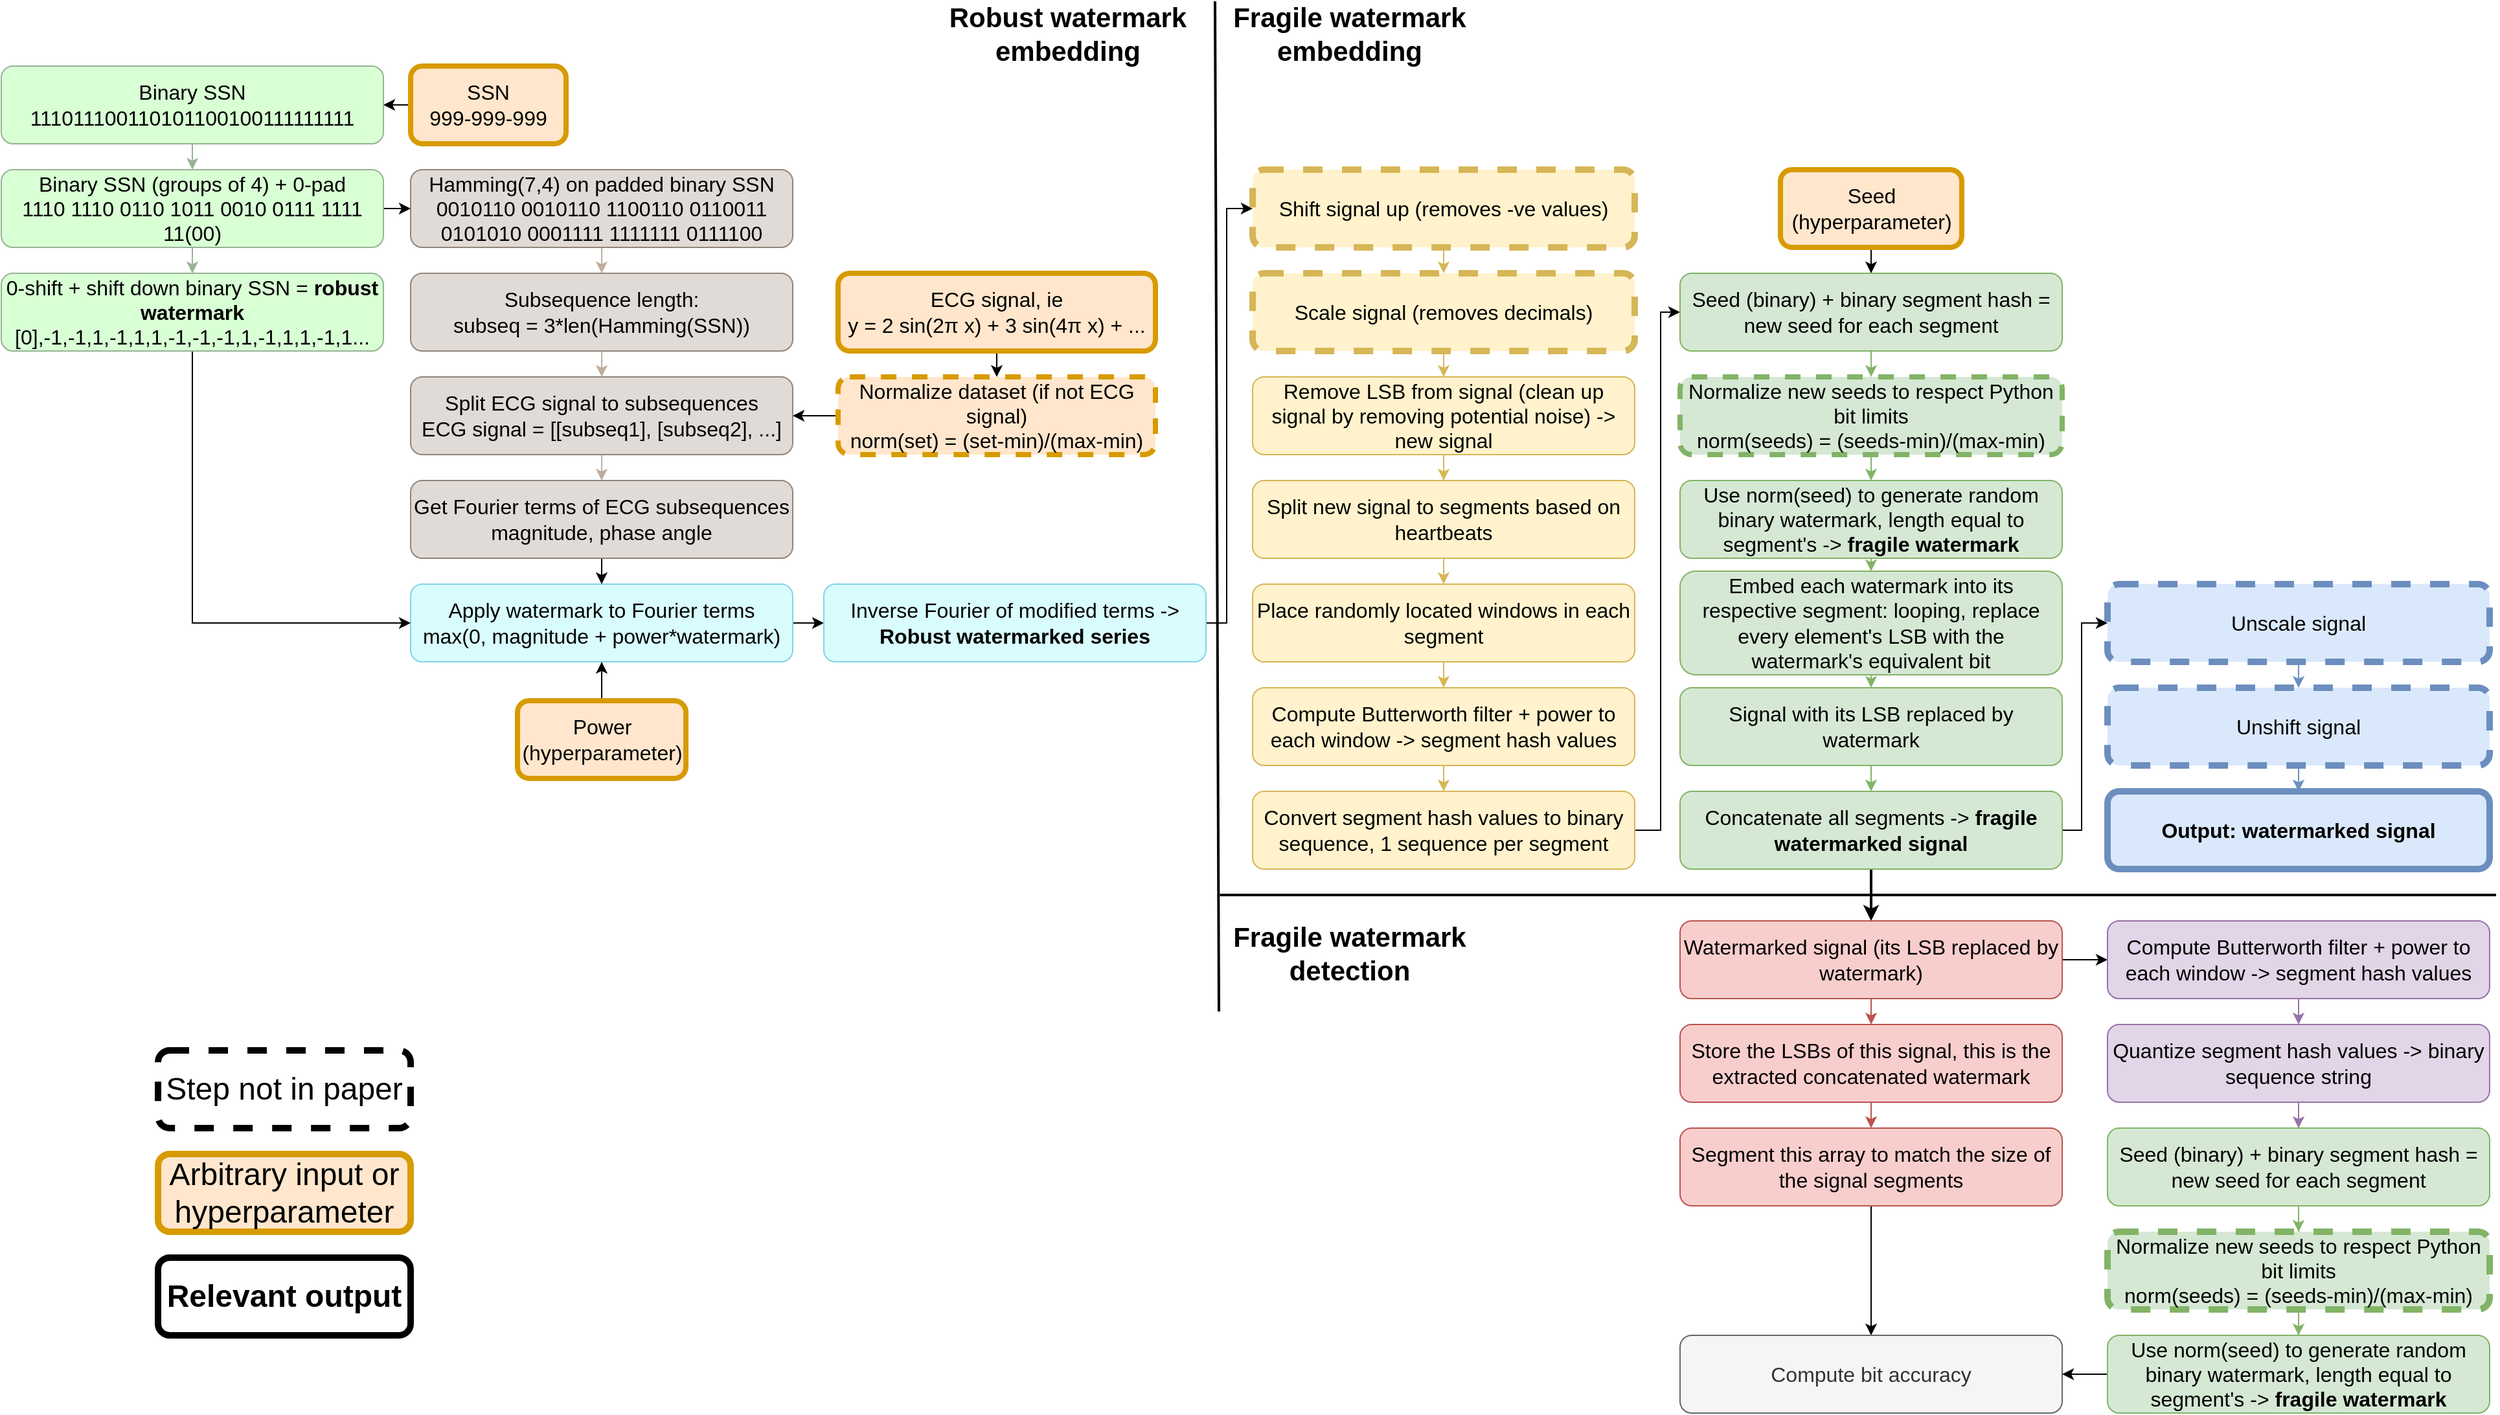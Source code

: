 <mxfile version="26.0.16">
  <diagram name="Page-1" id="JjwUheqJY2ZCm73Q5_2k">
    <mxGraphModel dx="2018" dy="2149" grid="1" gridSize="10" guides="1" tooltips="1" connect="1" arrows="1" fold="1" page="1" pageScale="1" pageWidth="850" pageHeight="1100" math="0" shadow="0">
      <root>
        <mxCell id="0" />
        <mxCell id="1" parent="0" />
        <mxCell id="Cq0JHI5AIDRnuN9baVrd-33" style="edgeStyle=orthogonalEdgeStyle;rounded=0;orthogonalLoop=1;jettySize=auto;html=1;entryX=1;entryY=0.5;entryDx=0;entryDy=0;fontSize=16;" parent="1" source="SMrcyNEO39rnpp6A6giR-1" target="SMrcyNEO39rnpp6A6giR-2" edge="1">
          <mxGeometry relative="1" as="geometry">
            <Array as="points">
              <mxPoint x="390" y="-80" />
              <mxPoint x="390" y="-80" />
            </Array>
          </mxGeometry>
        </mxCell>
        <mxCell id="SMrcyNEO39rnpp6A6giR-1" value="&lt;div&gt;&lt;font&gt;SSN&lt;/font&gt;&lt;/div&gt;&lt;div&gt;&lt;font&gt;999-999-999&lt;/font&gt;&lt;/div&gt;" style="rounded=1;whiteSpace=wrap;html=1;fillColor=#ffe6cc;strokeColor=#d79b00;fontSize=16;strokeWidth=4;" parent="1" vertex="1">
          <mxGeometry x="400" y="-110" width="120" height="60" as="geometry" />
        </mxCell>
        <mxCell id="Cq0JHI5AIDRnuN9baVrd-112" style="edgeStyle=orthogonalEdgeStyle;rounded=0;orthogonalLoop=1;jettySize=auto;html=1;exitX=0.5;exitY=1;exitDx=0;exitDy=0;entryX=0.5;entryY=0;entryDx=0;entryDy=0;fillColor=#dae8fc;strokeColor=#97B295;fontSize=16;" parent="1" source="SMrcyNEO39rnpp6A6giR-2" target="Cq0JHI5AIDRnuN9baVrd-1" edge="1">
          <mxGeometry relative="1" as="geometry" />
        </mxCell>
        <mxCell id="SMrcyNEO39rnpp6A6giR-2" value="&lt;div&gt;&lt;font&gt;Binary SSN&lt;/font&gt;&lt;/div&gt;&lt;div&gt;111011100110101&lt;span style=&quot;background-color: transparent; color: light-dark(rgb(0, 0, 0), rgb(255, 255, 255));&quot;&gt;100100111111111&lt;/span&gt;&lt;/div&gt;" style="rounded=1;whiteSpace=wrap;html=1;fillColor=#D9FFD5;strokeColor=#97B295;fontSize=16;" parent="1" vertex="1">
          <mxGeometry x="84" y="-110" width="295" height="60" as="geometry" />
        </mxCell>
        <mxCell id="Cq0JHI5AIDRnuN9baVrd-34" style="edgeStyle=orthogonalEdgeStyle;rounded=0;orthogonalLoop=1;jettySize=auto;html=1;entryX=0.5;entryY=0;entryDx=0;entryDy=0;fillColor=#d5e8d4;strokeColor=#BEAD9E;fontSize=16;" parent="1" source="SMrcyNEO39rnpp6A6giR-4" target="Cq0JHI5AIDRnuN9baVrd-4" edge="1">
          <mxGeometry relative="1" as="geometry" />
        </mxCell>
        <mxCell id="SMrcyNEO39rnpp6A6giR-4" value="&lt;div&gt;Hamming(7,4) on padded binary SSN&lt;/div&gt;&lt;div&gt;0010110 0010110 1100110 0110011 0101010 0001111 1111111 0111100&lt;/div&gt;" style="rounded=1;whiteSpace=wrap;html=1;fillColor=#E1DBD7;strokeColor=#918579;fontSize=16;" parent="1" vertex="1">
          <mxGeometry x="400" y="-30" width="295" height="60" as="geometry" />
        </mxCell>
        <mxCell id="Cq0JHI5AIDRnuN9baVrd-28" style="edgeStyle=orthogonalEdgeStyle;rounded=0;orthogonalLoop=1;jettySize=auto;html=1;exitX=0.5;exitY=1;exitDx=0;exitDy=0;entryX=0.5;entryY=0;entryDx=0;entryDy=0;fillColor=#d5e8d4;strokeColor=#BEAD9E;fontSize=16;" parent="1" source="SMrcyNEO39rnpp6A6giR-6" target="SMrcyNEO39rnpp6A6giR-12" edge="1">
          <mxGeometry relative="1" as="geometry" />
        </mxCell>
        <mxCell id="SMrcyNEO39rnpp6A6giR-6" value="&lt;div&gt;Split ECG signal to subsequences&lt;/div&gt;ECG signal = [[subseq1], [subseq2], ...]" style="rounded=1;whiteSpace=wrap;html=1;fillColor=#E1DBD7;strokeColor=#918579;fontSize=16;" parent="1" vertex="1">
          <mxGeometry x="400" y="130" width="295" height="60" as="geometry" />
        </mxCell>
        <mxCell id="Cq0JHI5AIDRnuN9baVrd-30" style="edgeStyle=orthogonalEdgeStyle;rounded=0;orthogonalLoop=1;jettySize=auto;html=1;exitX=1;exitY=0.5;exitDx=0;exitDy=0;entryX=0;entryY=0.5;entryDx=0;entryDy=0;fontSize=16;" parent="1" source="SMrcyNEO39rnpp6A6giR-8" target="SMrcyNEO39rnpp6A6giR-10" edge="1">
          <mxGeometry relative="1" as="geometry" />
        </mxCell>
        <mxCell id="SMrcyNEO39rnpp6A6giR-8" value="&lt;div&gt;Apply watermark to Fourier terms&lt;/div&gt;&lt;div&gt;max(0, magnitude + power*watermark)&lt;/div&gt;" style="rounded=1;whiteSpace=wrap;html=1;fillColor=#D9FCFF;strokeColor=#85D3E3;fontSize=16;" parent="1" vertex="1">
          <mxGeometry x="400" y="290" width="295" height="60" as="geometry" />
        </mxCell>
        <mxCell id="Cq0JHI5AIDRnuN9baVrd-8" style="edgeStyle=orthogonalEdgeStyle;rounded=0;orthogonalLoop=1;jettySize=auto;html=1;entryX=0;entryY=0.5;entryDx=0;entryDy=0;exitX=1;exitY=0.5;exitDx=0;exitDy=0;" parent="1" source="SMrcyNEO39rnpp6A6giR-10" target="Cq0JHI5AIDRnuN9baVrd-5" edge="1">
          <mxGeometry relative="1" as="geometry">
            <mxPoint x="995" y="270" as="sourcePoint" />
            <Array as="points">
              <mxPoint x="1030" y="320" />
              <mxPoint x="1030" />
            </Array>
          </mxGeometry>
        </mxCell>
        <mxCell id="SMrcyNEO39rnpp6A6giR-10" value="Inverse Fourier of modified terms -&amp;gt; &lt;b&gt;Robust watermarked series&lt;/b&gt;" style="rounded=1;whiteSpace=wrap;html=1;fillColor=#D9FCFF;strokeColor=#85D3E3;fontSize=16;" parent="1" vertex="1">
          <mxGeometry x="719" y="290" width="295" height="60" as="geometry" />
        </mxCell>
        <mxCell id="Zp84ywPQOoTxNbxMG8Mf-1" style="edgeStyle=orthogonalEdgeStyle;rounded=0;orthogonalLoop=1;jettySize=auto;html=1;exitX=0.5;exitY=1;exitDx=0;exitDy=0;entryX=0.5;entryY=0;entryDx=0;entryDy=0;fontSize=16;" parent="1" source="SMrcyNEO39rnpp6A6giR-12" target="SMrcyNEO39rnpp6A6giR-8" edge="1">
          <mxGeometry relative="1" as="geometry" />
        </mxCell>
        <mxCell id="SMrcyNEO39rnpp6A6giR-12" value="&lt;div&gt;Get Fourier terms of ECG subsequences&lt;/div&gt;&lt;div&gt;magnitude, phase angle&lt;/div&gt;" style="rounded=1;whiteSpace=wrap;html=1;fillColor=#E1DBD7;strokeColor=#918579;fontSize=16;" parent="1" vertex="1">
          <mxGeometry x="400" y="210" width="295" height="60" as="geometry" />
        </mxCell>
        <mxCell id="Cq0JHI5AIDRnuN9baVrd-104" style="edgeStyle=orthogonalEdgeStyle;rounded=0;orthogonalLoop=1;jettySize=auto;html=1;exitX=0.5;exitY=1;exitDx=0;exitDy=0;entryX=0.5;entryY=0;entryDx=0;entryDy=0;fillColor=#fff2cc;strokeColor=#d6b656;" parent="1" source="SMrcyNEO39rnpp6A6giR-15" target="Cq0JHI5AIDRnuN9baVrd-9" edge="1">
          <mxGeometry relative="1" as="geometry" />
        </mxCell>
        <mxCell id="SMrcyNEO39rnpp6A6giR-15" value="Place randomly located windows in each segment" style="rounded=1;whiteSpace=wrap;html=1;fillColor=#fff2cc;strokeColor=#d6b656;fontSize=16;" parent="1" vertex="1">
          <mxGeometry x="1050" y="290" width="295" height="60" as="geometry" />
        </mxCell>
        <mxCell id="Cq0JHI5AIDRnuN9baVrd-103" style="edgeStyle=orthogonalEdgeStyle;rounded=0;orthogonalLoop=1;jettySize=auto;html=1;exitX=0.5;exitY=1;exitDx=0;exitDy=0;entryX=0.5;entryY=0;entryDx=0;entryDy=0;fillColor=#fff2cc;strokeColor=#d6b656;" parent="1" source="SMrcyNEO39rnpp6A6giR-16" target="SMrcyNEO39rnpp6A6giR-15" edge="1">
          <mxGeometry relative="1" as="geometry" />
        </mxCell>
        <mxCell id="SMrcyNEO39rnpp6A6giR-16" value="Split new signal to segments based on heartbeats" style="rounded=1;whiteSpace=wrap;html=1;fillColor=#fff2cc;strokeColor=#d6b656;fontSize=16;" parent="1" vertex="1">
          <mxGeometry x="1050" y="210" width="295" height="60" as="geometry" />
        </mxCell>
        <mxCell id="Zp84ywPQOoTxNbxMG8Mf-4" style="edgeStyle=orthogonalEdgeStyle;rounded=0;orthogonalLoop=1;jettySize=auto;html=1;exitX=0.5;exitY=1;exitDx=0;exitDy=0;entryX=0.5;entryY=0;entryDx=0;entryDy=0;fillColor=#dae8fc;strokeColor=#97B295;fontSize=16;" parent="1" source="Cq0JHI5AIDRnuN9baVrd-1" target="Cq0JHI5AIDRnuN9baVrd-3" edge="1">
          <mxGeometry relative="1" as="geometry" />
        </mxCell>
        <mxCell id="HvZ12z2A3zEfFmUan3BK-6" style="edgeStyle=orthogonalEdgeStyle;rounded=0;orthogonalLoop=1;jettySize=auto;html=1;exitX=1;exitY=0.5;exitDx=0;exitDy=0;entryX=0;entryY=0.5;entryDx=0;entryDy=0;" parent="1" source="Cq0JHI5AIDRnuN9baVrd-1" target="SMrcyNEO39rnpp6A6giR-4" edge="1">
          <mxGeometry relative="1" as="geometry" />
        </mxCell>
        <mxCell id="Cq0JHI5AIDRnuN9baVrd-1" value="&lt;div&gt;&lt;font&gt;Binary SSN (groups of 4) + 0-pad&lt;/font&gt;&lt;/div&gt;1110 1110 0110 1011 0010 0111 1111 11(00)" style="rounded=1;whiteSpace=wrap;html=1;fillColor=#D9FFD5;strokeColor=#97B295;fontSize=16;" parent="1" vertex="1">
          <mxGeometry x="84" y="-30" width="295" height="60" as="geometry" />
        </mxCell>
        <mxCell id="Zp84ywPQOoTxNbxMG8Mf-2" style="edgeStyle=orthogonalEdgeStyle;rounded=0;orthogonalLoop=1;jettySize=auto;html=1;exitX=0;exitY=0.5;exitDx=0;exitDy=0;entryX=1;entryY=0.5;entryDx=0;entryDy=0;fontSize=16;" parent="1" source="8kuGSAKnyYprmqJmAEE8-1" target="SMrcyNEO39rnpp6A6giR-6" edge="1">
          <mxGeometry relative="1" as="geometry" />
        </mxCell>
        <mxCell id="8kuGSAKnyYprmqJmAEE8-2" style="edgeStyle=orthogonalEdgeStyle;rounded=0;orthogonalLoop=1;jettySize=auto;html=1;exitX=0.5;exitY=1;exitDx=0;exitDy=0;entryX=0.5;entryY=0;entryDx=0;entryDy=0;" edge="1" parent="1" source="Cq0JHI5AIDRnuN9baVrd-2" target="8kuGSAKnyYprmqJmAEE8-1">
          <mxGeometry relative="1" as="geometry" />
        </mxCell>
        <mxCell id="Cq0JHI5AIDRnuN9baVrd-2" value="&lt;div&gt;ECG signal, ie&lt;/div&gt;&lt;div&gt;y = 2 sin(2π x) + 3 sin(4π x) + ...&lt;/div&gt;" style="rounded=1;whiteSpace=wrap;html=1;fillColor=#ffe6cc;strokeColor=#d79b00;fontSize=16;strokeWidth=4;" parent="1" vertex="1">
          <mxGeometry x="730" y="50" width="245" height="60" as="geometry" />
        </mxCell>
        <mxCell id="Cq0JHI5AIDRnuN9baVrd-94" style="edgeStyle=orthogonalEdgeStyle;rounded=0;orthogonalLoop=1;jettySize=auto;html=1;entryX=0;entryY=0.5;entryDx=0;entryDy=0;fontSize=16;exitX=0.5;exitY=1;exitDx=0;exitDy=0;" parent="1" source="Cq0JHI5AIDRnuN9baVrd-3" target="SMrcyNEO39rnpp6A6giR-8" edge="1">
          <mxGeometry relative="1" as="geometry">
            <Array as="points">
              <mxPoint x="231" y="320" />
            </Array>
          </mxGeometry>
        </mxCell>
        <mxCell id="Cq0JHI5AIDRnuN9baVrd-3" value="0-shift + shift down binary SSN = &lt;b&gt;robust watermark&lt;/b&gt;&lt;div&gt;&lt;div&gt;[0],-1,-1,1,-1,1,1,-1,-1,-1,1,-1,1,1,-1,1...&lt;/div&gt;&lt;/div&gt;" style="rounded=1;whiteSpace=wrap;html=1;fillColor=#D9FFD5;strokeColor=#97B295;fontSize=16;" parent="1" vertex="1">
          <mxGeometry x="84" y="50" width="295" height="60" as="geometry" />
        </mxCell>
        <mxCell id="Cq0JHI5AIDRnuN9baVrd-93" style="edgeStyle=orthogonalEdgeStyle;rounded=0;orthogonalLoop=1;jettySize=auto;html=1;entryX=0.5;entryY=0;entryDx=0;entryDy=0;fillColor=#d5e8d4;strokeColor=#BEAD9E;fontSize=16;" parent="1" source="Cq0JHI5AIDRnuN9baVrd-4" target="SMrcyNEO39rnpp6A6giR-6" edge="1">
          <mxGeometry relative="1" as="geometry" />
        </mxCell>
        <mxCell id="Cq0JHI5AIDRnuN9baVrd-4" value="&lt;div&gt;Subsequence length:&lt;/div&gt;&lt;div&gt;subseq = 3*len(Hamming(SSN))&lt;/div&gt;" style="rounded=1;whiteSpace=wrap;html=1;fillColor=#E1DBD7;strokeColor=#918579;fontSize=16;" parent="1" vertex="1">
          <mxGeometry x="400" y="50" width="295" height="60" as="geometry" />
        </mxCell>
        <mxCell id="Cq0JHI5AIDRnuN9baVrd-96" style="edgeStyle=orthogonalEdgeStyle;rounded=0;orthogonalLoop=1;jettySize=auto;html=1;exitX=0.5;exitY=1;exitDx=0;exitDy=0;entryX=0.5;entryY=0;entryDx=0;entryDy=0;fillColor=#fff2cc;strokeColor=#d6b656;" parent="1" source="Cq0JHI5AIDRnuN9baVrd-5" target="Cq0JHI5AIDRnuN9baVrd-6" edge="1">
          <mxGeometry relative="1" as="geometry" />
        </mxCell>
        <mxCell id="Cq0JHI5AIDRnuN9baVrd-5" value="Shift signal up (removes -ve values)" style="rounded=1;whiteSpace=wrap;html=1;fillColor=#fff2cc;strokeColor=#d6b656;fontSize=16;strokeWidth=5;dashed=1;" parent="1" vertex="1">
          <mxGeometry x="1050" y="-30" width="295" height="60" as="geometry" />
        </mxCell>
        <mxCell id="Cq0JHI5AIDRnuN9baVrd-97" style="edgeStyle=orthogonalEdgeStyle;rounded=0;orthogonalLoop=1;jettySize=auto;html=1;entryX=0.5;entryY=0;entryDx=0;entryDy=0;fillColor=#fff2cc;strokeColor=#d6b656;" parent="1" source="Cq0JHI5AIDRnuN9baVrd-6" target="Cq0JHI5AIDRnuN9baVrd-7" edge="1">
          <mxGeometry relative="1" as="geometry" />
        </mxCell>
        <mxCell id="Cq0JHI5AIDRnuN9baVrd-6" value="Scale signal (removes decimals)" style="rounded=1;whiteSpace=wrap;html=1;fillColor=#fff2cc;strokeColor=#d6b656;fontSize=16;dashed=1;strokeWidth=5;" parent="1" vertex="1">
          <mxGeometry x="1050" y="50" width="295" height="60" as="geometry" />
        </mxCell>
        <mxCell id="Cq0JHI5AIDRnuN9baVrd-38" style="edgeStyle=orthogonalEdgeStyle;rounded=0;orthogonalLoop=1;jettySize=auto;html=1;entryX=0.5;entryY=0;entryDx=0;entryDy=0;fillColor=#fff2cc;strokeColor=#d6b656;" parent="1" source="Cq0JHI5AIDRnuN9baVrd-7" target="SMrcyNEO39rnpp6A6giR-16" edge="1">
          <mxGeometry relative="1" as="geometry" />
        </mxCell>
        <mxCell id="Cq0JHI5AIDRnuN9baVrd-7" value="Remove LSB from signal (clean up signal by removing potential noise) -&amp;gt; new signal" style="rounded=1;whiteSpace=wrap;html=1;fillColor=#fff2cc;strokeColor=#d6b656;fontSize=16;" parent="1" vertex="1">
          <mxGeometry x="1050" y="130" width="295" height="60" as="geometry" />
        </mxCell>
        <mxCell id="Cq0JHI5AIDRnuN9baVrd-41" style="edgeStyle=orthogonalEdgeStyle;rounded=0;orthogonalLoop=1;jettySize=auto;html=1;exitX=0.5;exitY=1;exitDx=0;exitDy=0;entryX=0.5;entryY=0;entryDx=0;entryDy=0;fillColor=#fff2cc;strokeColor=#d6b656;" parent="1" source="Cq0JHI5AIDRnuN9baVrd-9" target="Cq0JHI5AIDRnuN9baVrd-11" edge="1">
          <mxGeometry relative="1" as="geometry" />
        </mxCell>
        <mxCell id="Cq0JHI5AIDRnuN9baVrd-55" style="edgeStyle=orthogonalEdgeStyle;rounded=0;orthogonalLoop=1;jettySize=auto;html=1;exitX=1;exitY=0.5;exitDx=0;exitDy=0;entryX=0;entryY=0.5;entryDx=0;entryDy=0;" parent="1" source="Cq0JHI5AIDRnuN9baVrd-11" target="Cq0JHI5AIDRnuN9baVrd-12" edge="1">
          <mxGeometry relative="1" as="geometry">
            <Array as="points">
              <mxPoint x="1365" y="480" />
              <mxPoint x="1365" y="80" />
            </Array>
          </mxGeometry>
        </mxCell>
        <mxCell id="Cq0JHI5AIDRnuN9baVrd-11" value="Convert segment hash values to binary sequence, 1 sequence per segment" style="rounded=1;whiteSpace=wrap;html=1;fillColor=#fff2cc;strokeColor=#d6b656;fontSize=16;" parent="1" vertex="1">
          <mxGeometry x="1050" y="450" width="295" height="60" as="geometry" />
        </mxCell>
        <mxCell id="Cq0JHI5AIDRnuN9baVrd-107" style="edgeStyle=orthogonalEdgeStyle;rounded=0;orthogonalLoop=1;jettySize=auto;html=1;exitX=0.5;exitY=1;exitDx=0;exitDy=0;entryX=0.5;entryY=0;entryDx=0;entryDy=0;fillColor=#d5e8d4;strokeColor=#82b366;" parent="1" source="Cq0JHI5AIDRnuN9baVrd-12" target="Cq0JHI5AIDRnuN9baVrd-13" edge="1">
          <mxGeometry relative="1" as="geometry" />
        </mxCell>
        <mxCell id="Cq0JHI5AIDRnuN9baVrd-12" value="Seed (binary) + binary segment hash = new seed for each segment" style="rounded=1;whiteSpace=wrap;html=1;fillColor=#d5e8d4;strokeColor=#82b366;fontSize=16;" parent="1" vertex="1">
          <mxGeometry x="1380" y="50" width="295" height="60" as="geometry" />
        </mxCell>
        <mxCell id="Cq0JHI5AIDRnuN9baVrd-108" style="edgeStyle=orthogonalEdgeStyle;rounded=0;orthogonalLoop=1;jettySize=auto;html=1;exitX=0.5;exitY=1;exitDx=0;exitDy=0;entryX=0.5;entryY=0;entryDx=0;entryDy=0;fillColor=#d5e8d4;strokeColor=#82b366;" parent="1" source="Cq0JHI5AIDRnuN9baVrd-13" target="Cq0JHI5AIDRnuN9baVrd-14" edge="1">
          <mxGeometry relative="1" as="geometry" />
        </mxCell>
        <mxCell id="Cq0JHI5AIDRnuN9baVrd-13" value="&lt;div&gt;Normalize new seeds to respect Python bit limits&lt;/div&gt;&lt;div&gt;norm(seeds) = (seeds-min)/(max-min)&lt;/div&gt;" style="rounded=1;whiteSpace=wrap;html=1;fillColor=#d5e8d4;strokeColor=#82b366;fontSize=16;strokeWidth=4;dashed=1;" parent="1" vertex="1">
          <mxGeometry x="1380" y="130" width="295" height="60" as="geometry" />
        </mxCell>
        <mxCell id="Cq0JHI5AIDRnuN9baVrd-109" style="edgeStyle=orthogonalEdgeStyle;rounded=0;orthogonalLoop=1;jettySize=auto;html=1;exitX=0.5;exitY=1;exitDx=0;exitDy=0;entryX=0.5;entryY=0;entryDx=0;entryDy=0;fillColor=#d5e8d4;strokeColor=#82b366;" parent="1" source="Cq0JHI5AIDRnuN9baVrd-14" target="Cq0JHI5AIDRnuN9baVrd-15" edge="1">
          <mxGeometry relative="1" as="geometry" />
        </mxCell>
        <mxCell id="Cq0JHI5AIDRnuN9baVrd-14" value="Use norm(seed) to generate random binary watermark, length equal to segment&#39;s -&amp;gt; &lt;b&gt;fragile watermark&lt;/b&gt;" style="rounded=1;whiteSpace=wrap;html=1;fillColor=#d5e8d4;strokeColor=#82b366;fontSize=16;" parent="1" vertex="1">
          <mxGeometry x="1380" y="210" width="295" height="60" as="geometry" />
        </mxCell>
        <mxCell id="Cq0JHI5AIDRnuN9baVrd-106" style="edgeStyle=orthogonalEdgeStyle;rounded=0;orthogonalLoop=1;jettySize=auto;html=1;exitX=0.5;exitY=1;exitDx=0;exitDy=0;entryX=0.5;entryY=0;entryDx=0;entryDy=0;fillColor=#d5e8d4;strokeColor=#82b366;" parent="1" source="Cq0JHI5AIDRnuN9baVrd-15" target="Cq0JHI5AIDRnuN9baVrd-16" edge="1">
          <mxGeometry relative="1" as="geometry" />
        </mxCell>
        <mxCell id="Cq0JHI5AIDRnuN9baVrd-15" value="&lt;div&gt;Embed each watermark into its respective segment: looping, replace every element&#39;s LSB with the watermark&#39;s equivalent bit&lt;/div&gt;" style="rounded=1;whiteSpace=wrap;html=1;fillColor=#d5e8d4;strokeColor=#82b366;fontSize=16;" parent="1" vertex="1">
          <mxGeometry x="1380" y="280" width="295" height="80" as="geometry" />
        </mxCell>
        <mxCell id="Cq0JHI5AIDRnuN9baVrd-47" style="edgeStyle=orthogonalEdgeStyle;rounded=0;orthogonalLoop=1;jettySize=auto;html=1;exitX=0.5;exitY=1;exitDx=0;exitDy=0;entryX=0.5;entryY=0;entryDx=0;entryDy=0;fillColor=#d5e8d4;strokeColor=#82b366;" parent="1" source="Cq0JHI5AIDRnuN9baVrd-16" target="Cq0JHI5AIDRnuN9baVrd-17" edge="1">
          <mxGeometry relative="1" as="geometry" />
        </mxCell>
        <mxCell id="Cq0JHI5AIDRnuN9baVrd-16" value="&lt;div&gt;Signal with its LSB replaced by watermark&lt;/div&gt;" style="rounded=1;whiteSpace=wrap;html=1;fillColor=#d5e8d4;strokeColor=#82b366;fontSize=16;" parent="1" vertex="1">
          <mxGeometry x="1380" y="370" width="295" height="60" as="geometry" />
        </mxCell>
        <mxCell id="Cq0JHI5AIDRnuN9baVrd-59" style="edgeStyle=orthogonalEdgeStyle;rounded=0;orthogonalLoop=1;jettySize=auto;html=1;exitX=1;exitY=0.5;exitDx=0;exitDy=0;entryX=0;entryY=0.5;entryDx=0;entryDy=0;" parent="1" source="Cq0JHI5AIDRnuN9baVrd-17" target="Cq0JHI5AIDRnuN9baVrd-18" edge="1">
          <mxGeometry relative="1" as="geometry">
            <Array as="points">
              <mxPoint x="1690" y="480" />
              <mxPoint x="1690" y="320" />
            </Array>
          </mxGeometry>
        </mxCell>
        <mxCell id="Cq0JHI5AIDRnuN9baVrd-102" style="edgeStyle=orthogonalEdgeStyle;rounded=0;orthogonalLoop=1;jettySize=auto;html=1;entryX=0.5;entryY=0;entryDx=0;entryDy=0;strokeWidth=2;" parent="1" source="Cq0JHI5AIDRnuN9baVrd-17" target="Cq0JHI5AIDRnuN9baVrd-65" edge="1">
          <mxGeometry relative="1" as="geometry">
            <Array as="points">
              <mxPoint x="1528" y="530" />
              <mxPoint x="1528" y="530" />
            </Array>
          </mxGeometry>
        </mxCell>
        <mxCell id="Cq0JHI5AIDRnuN9baVrd-17" value="&lt;div&gt;Concatenate all segments -&amp;gt; &lt;b&gt;fragile watermarked signal&lt;/b&gt;&lt;/div&gt;" style="rounded=1;whiteSpace=wrap;html=1;fillColor=#d5e8d4;strokeColor=#82b366;fontSize=16;" parent="1" vertex="1">
          <mxGeometry x="1380" y="450" width="295" height="60" as="geometry" />
        </mxCell>
        <mxCell id="Cq0JHI5AIDRnuN9baVrd-105" style="edgeStyle=orthogonalEdgeStyle;rounded=0;orthogonalLoop=1;jettySize=auto;html=1;exitX=0.5;exitY=1;exitDx=0;exitDy=0;entryX=0.5;entryY=0;entryDx=0;entryDy=0;fillColor=#dae8fc;strokeColor=#6c8ebf;fontSize=16;" parent="1" source="Cq0JHI5AIDRnuN9baVrd-18" target="Cq0JHI5AIDRnuN9baVrd-19" edge="1">
          <mxGeometry relative="1" as="geometry" />
        </mxCell>
        <mxCell id="Cq0JHI5AIDRnuN9baVrd-18" value="Unscale signal" style="rounded=1;whiteSpace=wrap;html=1;fillColor=#dae8fc;strokeColor=#6c8ebf;fontSize=16;strokeWidth=5;dashed=1;" parent="1" vertex="1">
          <mxGeometry x="1710" y="290" width="295" height="60" as="geometry" />
        </mxCell>
        <mxCell id="HvZ12z2A3zEfFmUan3BK-2" style="edgeStyle=orthogonalEdgeStyle;rounded=0;orthogonalLoop=1;jettySize=auto;html=1;exitX=0.5;exitY=1;exitDx=0;exitDy=0;entryX=0.5;entryY=0;entryDx=0;entryDy=0;fillColor=#dae8fc;strokeColor=#6c8ebf;fontSize=16;" parent="1" source="Cq0JHI5AIDRnuN9baVrd-19" target="HvZ12z2A3zEfFmUan3BK-1" edge="1">
          <mxGeometry relative="1" as="geometry" />
        </mxCell>
        <mxCell id="Cq0JHI5AIDRnuN9baVrd-19" value="Unshift signal" style="rounded=1;whiteSpace=wrap;html=1;fillColor=#dae8fc;strokeColor=#6c8ebf;fontSize=16;strokeWidth=5;dashed=1;" parent="1" vertex="1">
          <mxGeometry x="1710" y="370" width="295" height="60" as="geometry" />
        </mxCell>
        <mxCell id="Cq0JHI5AIDRnuN9baVrd-31" style="edgeStyle=orthogonalEdgeStyle;rounded=0;orthogonalLoop=1;jettySize=auto;html=1;exitX=0.5;exitY=0;exitDx=0;exitDy=0;entryX=0.5;entryY=1;entryDx=0;entryDy=0;fontSize=16;" parent="1" source="Cq0JHI5AIDRnuN9baVrd-20" target="SMrcyNEO39rnpp6A6giR-8" edge="1">
          <mxGeometry relative="1" as="geometry" />
        </mxCell>
        <mxCell id="Cq0JHI5AIDRnuN9baVrd-20" value="Power (hyperparameter)" style="rounded=1;whiteSpace=wrap;html=1;fillColor=#ffe6cc;strokeColor=#d79b00;fontSize=16;strokeWidth=4;" parent="1" vertex="1">
          <mxGeometry x="482.5" y="380" width="130" height="60" as="geometry" />
        </mxCell>
        <mxCell id="Cq0JHI5AIDRnuN9baVrd-21" value="" style="endArrow=none;html=1;rounded=0;strokeWidth=2;exitX=0;exitY=0;exitDx=0;exitDy=0;" parent="1" edge="1">
          <mxGeometry width="50" height="50" relative="1" as="geometry">
            <mxPoint x="1021" y="-160" as="sourcePoint" />
            <mxPoint x="1024" y="620" as="targetPoint" />
          </mxGeometry>
        </mxCell>
        <mxCell id="Cq0JHI5AIDRnuN9baVrd-61" value="&lt;font style=&quot;font-size: 21px;&quot;&gt;Robust watermark embedding&lt;/font&gt;" style="text;html=1;align=center;verticalAlign=middle;whiteSpace=wrap;rounded=0;fontStyle=1" parent="1" vertex="1">
          <mxGeometry x="810" y="-160" width="195" height="50" as="geometry" />
        </mxCell>
        <mxCell id="Cq0JHI5AIDRnuN9baVrd-110" style="edgeStyle=orthogonalEdgeStyle;rounded=0;orthogonalLoop=1;jettySize=auto;html=1;exitX=0.5;exitY=1;exitDx=0;exitDy=0;entryX=0.5;entryY=0;entryDx=0;entryDy=0;" parent="1" source="Cq0JHI5AIDRnuN9baVrd-63" target="Cq0JHI5AIDRnuN9baVrd-12" edge="1">
          <mxGeometry relative="1" as="geometry" />
        </mxCell>
        <mxCell id="Cq0JHI5AIDRnuN9baVrd-63" value="Seed (hyperparameter)" style="rounded=1;whiteSpace=wrap;html=1;fillColor=#ffe6cc;strokeColor=#d79b00;fontSize=16;strokeWidth=4;" parent="1" vertex="1">
          <mxGeometry x="1457.5" y="-30" width="140" height="60" as="geometry" />
        </mxCell>
        <mxCell id="Zp84ywPQOoTxNbxMG8Mf-6" style="edgeStyle=orthogonalEdgeStyle;rounded=0;orthogonalLoop=1;jettySize=auto;html=1;exitX=0.5;exitY=1;exitDx=0;exitDy=0;entryX=0.5;entryY=0;entryDx=0;entryDy=0;fillColor=#f8cecc;strokeColor=#b85450;" parent="1" target="Cq0JHI5AIDRnuN9baVrd-67" edge="1">
          <mxGeometry relative="1" as="geometry">
            <mxPoint x="1527.5" y="600" as="sourcePoint" />
          </mxGeometry>
        </mxCell>
        <mxCell id="Zp84ywPQOoTxNbxMG8Mf-7" style="edgeStyle=orthogonalEdgeStyle;rounded=0;orthogonalLoop=1;jettySize=auto;html=1;entryX=0;entryY=0.5;entryDx=0;entryDy=0;" parent="1" source="Cq0JHI5AIDRnuN9baVrd-65" target="Cq0JHI5AIDRnuN9baVrd-73" edge="1">
          <mxGeometry relative="1" as="geometry" />
        </mxCell>
        <mxCell id="Cq0JHI5AIDRnuN9baVrd-65" value="&lt;div&gt;Watermarked signal (its LSB replaced by watermark)&lt;/div&gt;" style="rounded=1;whiteSpace=wrap;html=1;fillColor=#f8cecc;strokeColor=#b85450;fontSize=16;" parent="1" vertex="1">
          <mxGeometry x="1380" y="550" width="295" height="60" as="geometry" />
        </mxCell>
        <mxCell id="Cq0JHI5AIDRnuN9baVrd-91" style="edgeStyle=orthogonalEdgeStyle;rounded=0;orthogonalLoop=1;jettySize=auto;html=1;exitX=0.5;exitY=1;exitDx=0;exitDy=0;entryX=0.5;entryY=0;entryDx=0;entryDy=0;fillColor=#f8cecc;strokeColor=#b85450;" parent="1" source="Cq0JHI5AIDRnuN9baVrd-67" target="Cq0JHI5AIDRnuN9baVrd-69" edge="1">
          <mxGeometry relative="1" as="geometry" />
        </mxCell>
        <mxCell id="Cq0JHI5AIDRnuN9baVrd-67" value="&lt;div&gt;Store the LSBs of this signal, this is the extracted concatenated watermark&lt;/div&gt;" style="rounded=1;whiteSpace=wrap;html=1;fillColor=#f8cecc;strokeColor=#b85450;fontSize=16;" parent="1" vertex="1">
          <mxGeometry x="1380" y="630" width="295" height="60" as="geometry" />
        </mxCell>
        <mxCell id="Cq0JHI5AIDRnuN9baVrd-72" style="edgeStyle=orthogonalEdgeStyle;rounded=0;orthogonalLoop=1;jettySize=auto;html=1;" parent="1" source="Cq0JHI5AIDRnuN9baVrd-69" target="Cq0JHI5AIDRnuN9baVrd-71" edge="1">
          <mxGeometry relative="1" as="geometry" />
        </mxCell>
        <mxCell id="Cq0JHI5AIDRnuN9baVrd-69" value="Segment this array to match the size of the signal segments" style="rounded=1;whiteSpace=wrap;html=1;fillColor=#f8cecc;strokeColor=#b85450;fontSize=16;" parent="1" vertex="1">
          <mxGeometry x="1380" y="710" width="295" height="60" as="geometry" />
        </mxCell>
        <mxCell id="Cq0JHI5AIDRnuN9baVrd-71" value="Compute bit accuracy" style="rounded=1;whiteSpace=wrap;html=1;fillColor=#f5f5f5;strokeColor=#666666;fontSize=16;fontColor=#333333;" parent="1" vertex="1">
          <mxGeometry x="1380" y="870" width="295" height="60" as="geometry" />
        </mxCell>
        <mxCell id="Cq0JHI5AIDRnuN9baVrd-90" style="edgeStyle=orthogonalEdgeStyle;rounded=0;orthogonalLoop=1;jettySize=auto;html=1;exitX=0.5;exitY=1;exitDx=0;exitDy=0;entryX=0.5;entryY=0;entryDx=0;entryDy=0;fillColor=#e1d5e7;strokeColor=#9673a6;fontSize=16;" parent="1" source="Cq0JHI5AIDRnuN9baVrd-73" target="Cq0JHI5AIDRnuN9baVrd-75" edge="1">
          <mxGeometry relative="1" as="geometry" />
        </mxCell>
        <mxCell id="Cq0JHI5AIDRnuN9baVrd-73" value="Compute Butterworth filter + power to each window -&amp;gt; segment hash values" style="rounded=1;whiteSpace=wrap;html=1;fillColor=#e1d5e7;strokeColor=#9673a6;fontSize=16;" parent="1" vertex="1">
          <mxGeometry x="1710" y="550" width="295" height="60" as="geometry" />
        </mxCell>
        <mxCell id="Cq0JHI5AIDRnuN9baVrd-89" style="edgeStyle=orthogonalEdgeStyle;rounded=0;orthogonalLoop=1;jettySize=auto;html=1;entryX=0.5;entryY=0;entryDx=0;entryDy=0;fillColor=#e1d5e7;strokeColor=#9673a6;fontSize=16;" parent="1" source="Cq0JHI5AIDRnuN9baVrd-75" target="Cq0JHI5AIDRnuN9baVrd-76" edge="1">
          <mxGeometry relative="1" as="geometry" />
        </mxCell>
        <mxCell id="Cq0JHI5AIDRnuN9baVrd-75" value="Quantize segment hash values -&amp;gt; binary sequence string" style="rounded=1;whiteSpace=wrap;html=1;fillColor=#e1d5e7;strokeColor=#9673a6;fontSize=16;" parent="1" vertex="1">
          <mxGeometry x="1710" y="630" width="295" height="60" as="geometry" />
        </mxCell>
        <mxCell id="Cq0JHI5AIDRnuN9baVrd-81" style="edgeStyle=orthogonalEdgeStyle;rounded=0;orthogonalLoop=1;jettySize=auto;html=1;entryX=0.5;entryY=0;entryDx=0;entryDy=0;fillColor=#d5e8d4;strokeColor=#82b366;fontSize=16;" parent="1" source="Cq0JHI5AIDRnuN9baVrd-76" target="Cq0JHI5AIDRnuN9baVrd-80" edge="1">
          <mxGeometry relative="1" as="geometry" />
        </mxCell>
        <mxCell id="Cq0JHI5AIDRnuN9baVrd-76" value="Seed (binary) + binary segment hash = new seed for each segment" style="rounded=1;whiteSpace=wrap;html=1;fillColor=#d5e8d4;strokeColor=#82b366;fontSize=16;" parent="1" vertex="1">
          <mxGeometry x="1710" y="710" width="295" height="60" as="geometry" />
        </mxCell>
        <mxCell id="Cq0JHI5AIDRnuN9baVrd-88" style="edgeStyle=orthogonalEdgeStyle;rounded=0;orthogonalLoop=1;jettySize=auto;html=1;entryX=0.5;entryY=0;entryDx=0;entryDy=0;fillColor=#d5e8d4;strokeColor=#82b366;fontSize=16;" parent="1" source="Cq0JHI5AIDRnuN9baVrd-80" target="Cq0JHI5AIDRnuN9baVrd-82" edge="1">
          <mxGeometry relative="1" as="geometry" />
        </mxCell>
        <mxCell id="Cq0JHI5AIDRnuN9baVrd-80" value="&lt;div&gt;Normalize new seeds to respect Python bit limits&lt;/div&gt;&lt;div&gt;norm(seeds) = (seeds-min)/(max-min)&lt;/div&gt;" style="rounded=1;whiteSpace=wrap;html=1;fillColor=#d5e8d4;strokeColor=#82b366;fontSize=16;strokeWidth=5;dashed=1;" parent="1" vertex="1">
          <mxGeometry x="1710" y="790" width="295" height="60" as="geometry" />
        </mxCell>
        <mxCell id="Zp84ywPQOoTxNbxMG8Mf-8" style="edgeStyle=orthogonalEdgeStyle;rounded=0;orthogonalLoop=1;jettySize=auto;html=1;exitX=0;exitY=0.5;exitDx=0;exitDy=0;entryX=1;entryY=0.5;entryDx=0;entryDy=0;" parent="1" source="Cq0JHI5AIDRnuN9baVrd-82" target="Cq0JHI5AIDRnuN9baVrd-71" edge="1">
          <mxGeometry relative="1" as="geometry" />
        </mxCell>
        <mxCell id="Cq0JHI5AIDRnuN9baVrd-82" value="Use norm(seed) to generate random binary watermark, length equal to segment&#39;s -&amp;gt; &lt;b&gt;fragile watermark&lt;/b&gt;" style="rounded=1;whiteSpace=wrap;html=1;fillColor=#d5e8d4;strokeColor=#82b366;fontSize=16;" parent="1" vertex="1">
          <mxGeometry x="1710" y="870" width="295" height="60" as="geometry" />
        </mxCell>
        <mxCell id="Cq0JHI5AIDRnuN9baVrd-85" value="" style="endArrow=none;html=1;rounded=0;strokeWidth=2;" parent="1" edge="1">
          <mxGeometry width="50" height="50" relative="1" as="geometry">
            <mxPoint x="2010" y="530" as="sourcePoint" />
            <mxPoint x="1024.75" y="530" as="targetPoint" />
          </mxGeometry>
        </mxCell>
        <mxCell id="Cq0JHI5AIDRnuN9baVrd-86" value="&lt;font style=&quot;font-size: 21px;&quot;&gt;&lt;b&gt;Fragile watermark detection&lt;/b&gt;&lt;/font&gt;" style="text;html=1;align=center;verticalAlign=middle;whiteSpace=wrap;rounded=0;fillColor=none;" parent="1" vertex="1">
          <mxGeometry x="1030" y="550" width="190" height="50" as="geometry" />
        </mxCell>
        <mxCell id="Cq0JHI5AIDRnuN9baVrd-9" value="Compute Butterworth filter + power to each window -&amp;gt; segment hash values" style="rounded=1;whiteSpace=wrap;html=1;fillColor=#fff2cc;strokeColor=#d6b656;fontSize=16;" parent="1" vertex="1">
          <mxGeometry x="1050" y="370" width="295" height="60" as="geometry" />
        </mxCell>
        <mxCell id="Zp84ywPQOoTxNbxMG8Mf-5" value="&lt;font style=&quot;font-size: 21px;&quot;&gt;Fragile watermark embedding&lt;/font&gt;" style="text;html=1;align=center;verticalAlign=middle;whiteSpace=wrap;rounded=0;fontStyle=1" parent="1" vertex="1">
          <mxGeometry x="1030" y="-160" width="190" height="50" as="geometry" />
        </mxCell>
        <mxCell id="HvZ12z2A3zEfFmUan3BK-1" value="Output: watermarked signal" style="rounded=1;whiteSpace=wrap;html=1;fillColor=#dae8fc;strokeColor=#6c8ebf;fontSize=16;strokeWidth=5;fontStyle=1" parent="1" vertex="1">
          <mxGeometry x="1710" y="450" width="295" height="60" as="geometry" />
        </mxCell>
        <mxCell id="HvZ12z2A3zEfFmUan3BK-3" value="&lt;font&gt;Step not in paper&lt;/font&gt;" style="rounded=1;whiteSpace=wrap;html=1;fillColor=none;strokeColor=#000000;fontSize=24;dashed=1;strokeWidth=5;" parent="1" vertex="1">
          <mxGeometry x="205" y="650" width="195" height="60" as="geometry" />
        </mxCell>
        <mxCell id="HvZ12z2A3zEfFmUan3BK-4" value="&lt;font&gt;Arbitrary input or hyperparameter&lt;/font&gt;" style="rounded=1;whiteSpace=wrap;html=1;fillColor=#ffe6cc;strokeColor=#d79b00;fontSize=24;strokeWidth=5;" parent="1" vertex="1">
          <mxGeometry x="205" y="730" width="195" height="60" as="geometry" />
        </mxCell>
        <mxCell id="HvZ12z2A3zEfFmUan3BK-5" value="&lt;span&gt;&lt;b&gt;Relevant output&lt;/b&gt;&lt;/span&gt;" style="rounded=1;whiteSpace=wrap;html=1;fillColor=none;strokeColor=#000000;fontSize=24;strokeWidth=5;" parent="1" vertex="1">
          <mxGeometry x="205" y="810" width="195" height="60" as="geometry" />
        </mxCell>
        <mxCell id="8kuGSAKnyYprmqJmAEE8-1" value="&lt;div&gt;Normalize dataset (if not ECG signal)&lt;/div&gt;&lt;div&gt;norm(set) = (set-min)/(max-min)&lt;/div&gt;" style="rounded=1;whiteSpace=wrap;html=1;fillColor=#ffe6cc;strokeColor=#d79b00;fontSize=16;strokeWidth=4;dashed=1;" vertex="1" parent="1">
          <mxGeometry x="730" y="130" width="245" height="60" as="geometry" />
        </mxCell>
      </root>
    </mxGraphModel>
  </diagram>
</mxfile>
